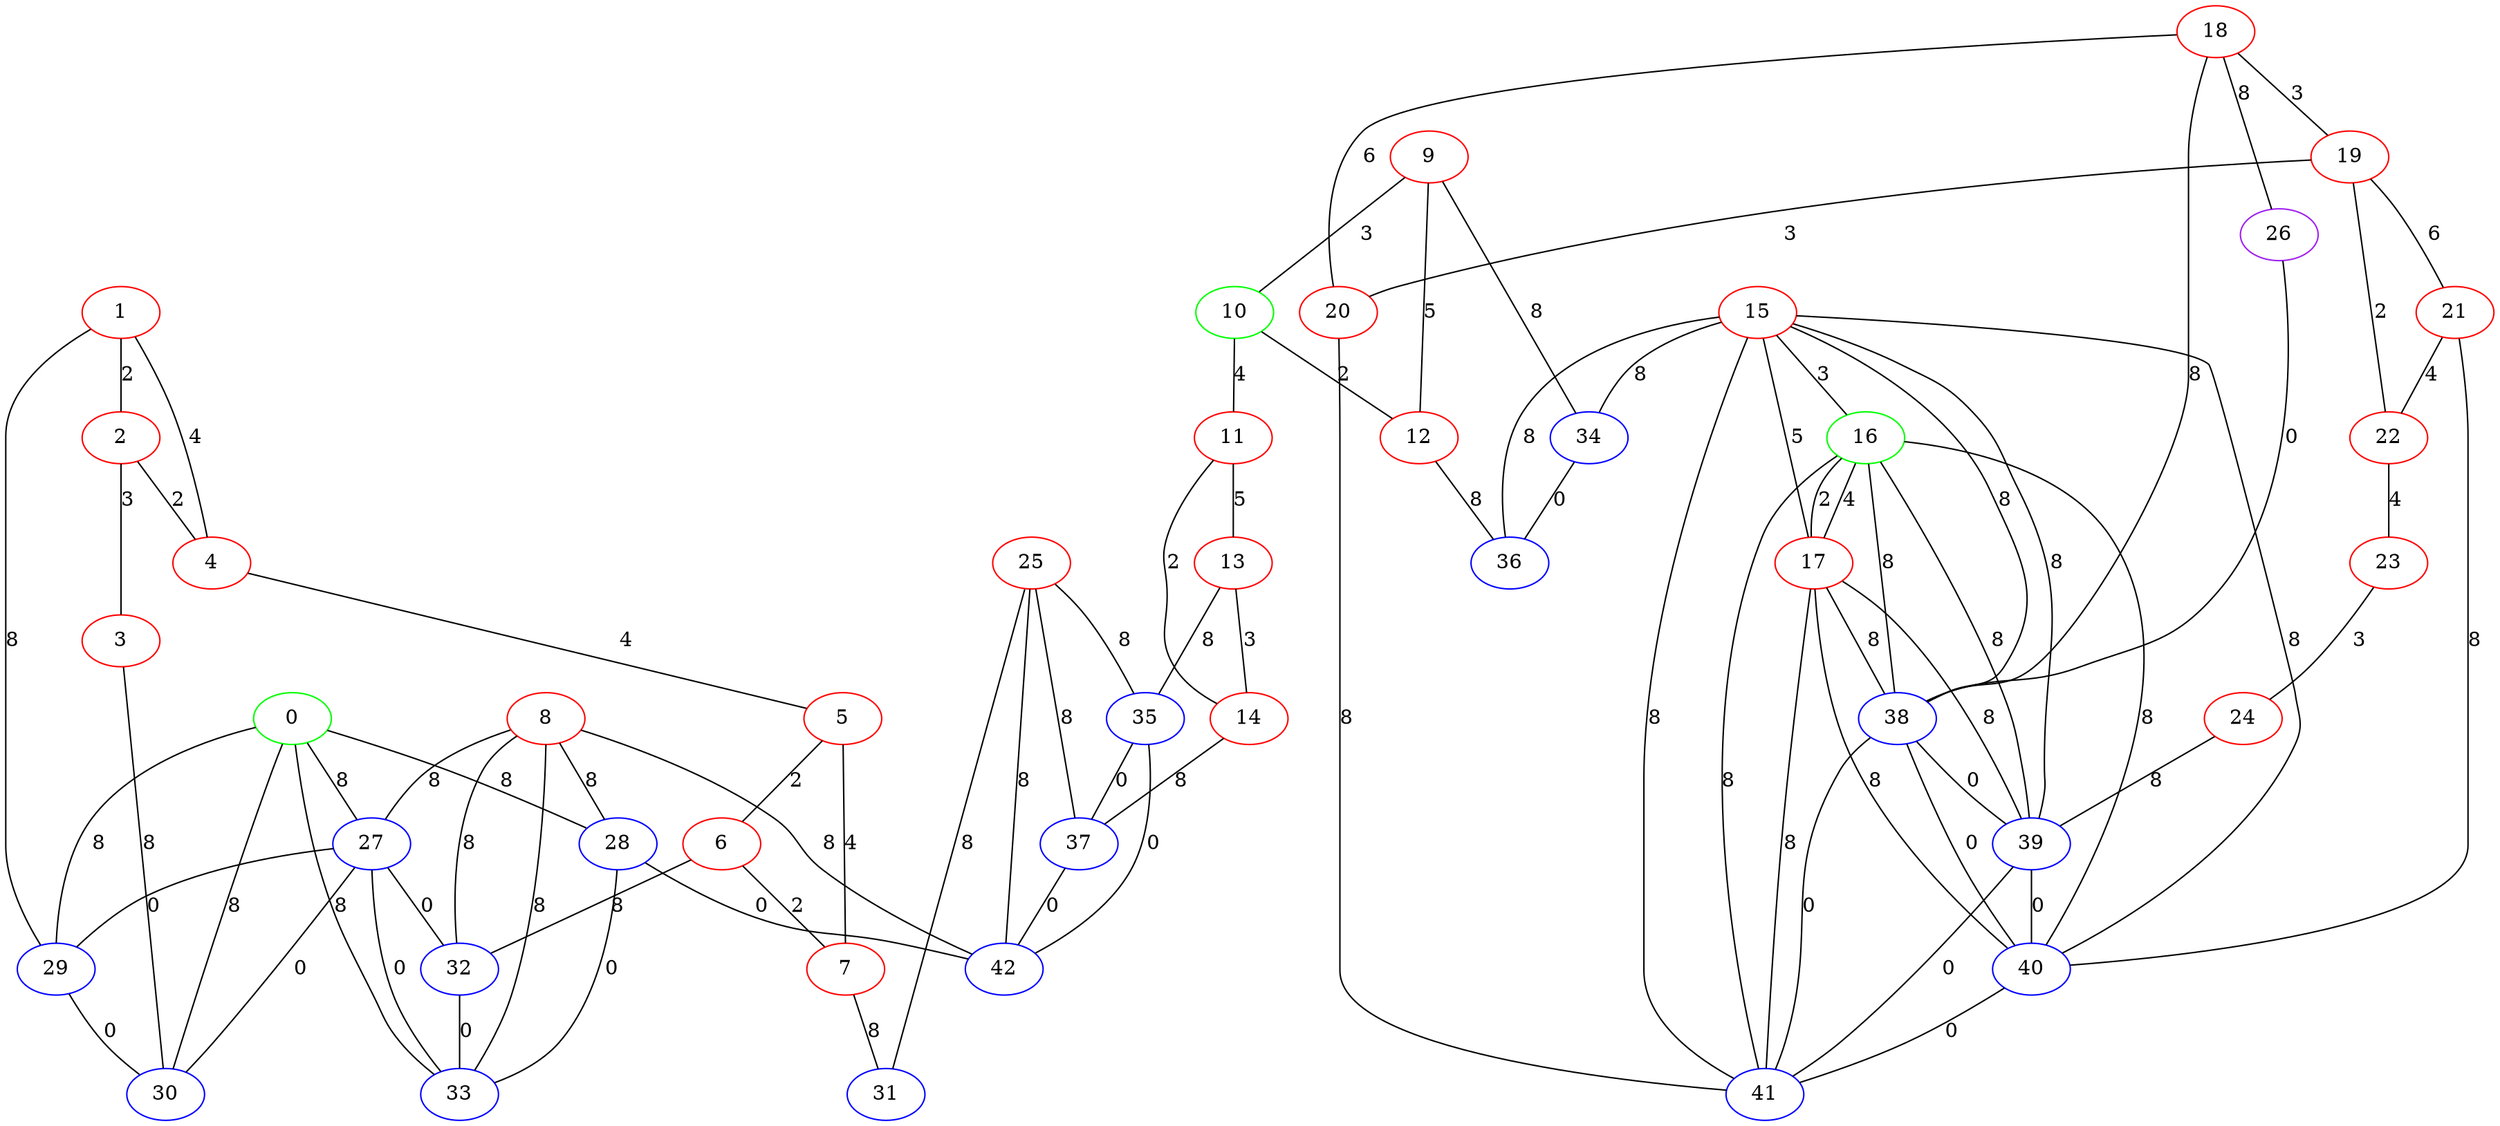 graph "" {
0 [color=green, weight=2];
1 [color=red, weight=1];
2 [color=red, weight=1];
3 [color=red, weight=1];
4 [color=red, weight=1];
5 [color=red, weight=1];
6 [color=red, weight=1];
7 [color=red, weight=1];
8 [color=red, weight=1];
9 [color=red, weight=1];
10 [color=green, weight=2];
11 [color=red, weight=1];
12 [color=red, weight=1];
13 [color=red, weight=1];
14 [color=red, weight=1];
15 [color=red, weight=1];
16 [color=green, weight=2];
17 [color=red, weight=1];
18 [color=red, weight=1];
19 [color=red, weight=1];
20 [color=red, weight=1];
21 [color=red, weight=1];
22 [color=red, weight=1];
23 [color=red, weight=1];
24 [color=red, weight=1];
25 [color=red, weight=1];
26 [color=purple, weight=4];
27 [color=blue, weight=3];
28 [color=blue, weight=3];
29 [color=blue, weight=3];
30 [color=blue, weight=3];
31 [color=blue, weight=3];
32 [color=blue, weight=3];
33 [color=blue, weight=3];
34 [color=blue, weight=3];
35 [color=blue, weight=3];
36 [color=blue, weight=3];
37 [color=blue, weight=3];
38 [color=blue, weight=3];
39 [color=blue, weight=3];
40 [color=blue, weight=3];
41 [color=blue, weight=3];
42 [color=blue, weight=3];
0 -- 33  [key=0, label=8];
0 -- 27  [key=0, label=8];
0 -- 28  [key=0, label=8];
0 -- 29  [key=0, label=8];
0 -- 30  [key=0, label=8];
1 -- 2  [key=0, label=2];
1 -- 4  [key=0, label=4];
1 -- 29  [key=0, label=8];
2 -- 3  [key=0, label=3];
2 -- 4  [key=0, label=2];
3 -- 30  [key=0, label=8];
4 -- 5  [key=0, label=4];
5 -- 6  [key=0, label=2];
5 -- 7  [key=0, label=4];
6 -- 32  [key=0, label=8];
6 -- 7  [key=0, label=2];
7 -- 31  [key=0, label=8];
8 -- 32  [key=0, label=8];
8 -- 33  [key=0, label=8];
8 -- 42  [key=0, label=8];
8 -- 27  [key=0, label=8];
8 -- 28  [key=0, label=8];
9 -- 10  [key=0, label=3];
9 -- 12  [key=0, label=5];
9 -- 34  [key=0, label=8];
10 -- 11  [key=0, label=4];
10 -- 12  [key=0, label=2];
11 -- 13  [key=0, label=5];
11 -- 14  [key=0, label=2];
12 -- 36  [key=0, label=8];
13 -- 35  [key=0, label=8];
13 -- 14  [key=0, label=3];
14 -- 37  [key=0, label=8];
15 -- 34  [key=0, label=8];
15 -- 36  [key=0, label=8];
15 -- 38  [key=0, label=8];
15 -- 39  [key=0, label=8];
15 -- 40  [key=0, label=8];
15 -- 41  [key=0, label=8];
15 -- 16  [key=0, label=3];
15 -- 17  [key=0, label=5];
16 -- 38  [key=0, label=8];
16 -- 39  [key=0, label=8];
16 -- 40  [key=0, label=8];
16 -- 41  [key=0, label=8];
16 -- 17  [key=0, label=4];
16 -- 17  [key=1, label=2];
17 -- 38  [key=0, label=8];
17 -- 39  [key=0, label=8];
17 -- 40  [key=0, label=8];
17 -- 41  [key=0, label=8];
18 -- 26  [key=0, label=8];
18 -- 19  [key=0, label=3];
18 -- 20  [key=0, label=6];
18 -- 38  [key=0, label=8];
19 -- 20  [key=0, label=3];
19 -- 21  [key=0, label=6];
19 -- 22  [key=0, label=2];
20 -- 41  [key=0, label=8];
21 -- 40  [key=0, label=8];
21 -- 22  [key=0, label=4];
22 -- 23  [key=0, label=4];
23 -- 24  [key=0, label=3];
24 -- 39  [key=0, label=8];
25 -- 42  [key=0, label=8];
25 -- 35  [key=0, label=8];
25 -- 37  [key=0, label=8];
25 -- 31  [key=0, label=8];
26 -- 38  [key=0, label=0];
27 -- 32  [key=0, label=0];
27 -- 33  [key=0, label=0];
27 -- 29  [key=0, label=0];
27 -- 30  [key=0, label=0];
28 -- 33  [key=0, label=0];
28 -- 42  [key=0, label=0];
29 -- 30  [key=0, label=0];
32 -- 33  [key=0, label=0];
34 -- 36  [key=0, label=0];
35 -- 42  [key=0, label=0];
35 -- 37  [key=0, label=0];
37 -- 42  [key=0, label=0];
38 -- 39  [key=0, label=0];
38 -- 40  [key=0, label=0];
38 -- 41  [key=0, label=0];
39 -- 40  [key=0, label=0];
39 -- 41  [key=0, label=0];
40 -- 41  [key=0, label=0];
}
